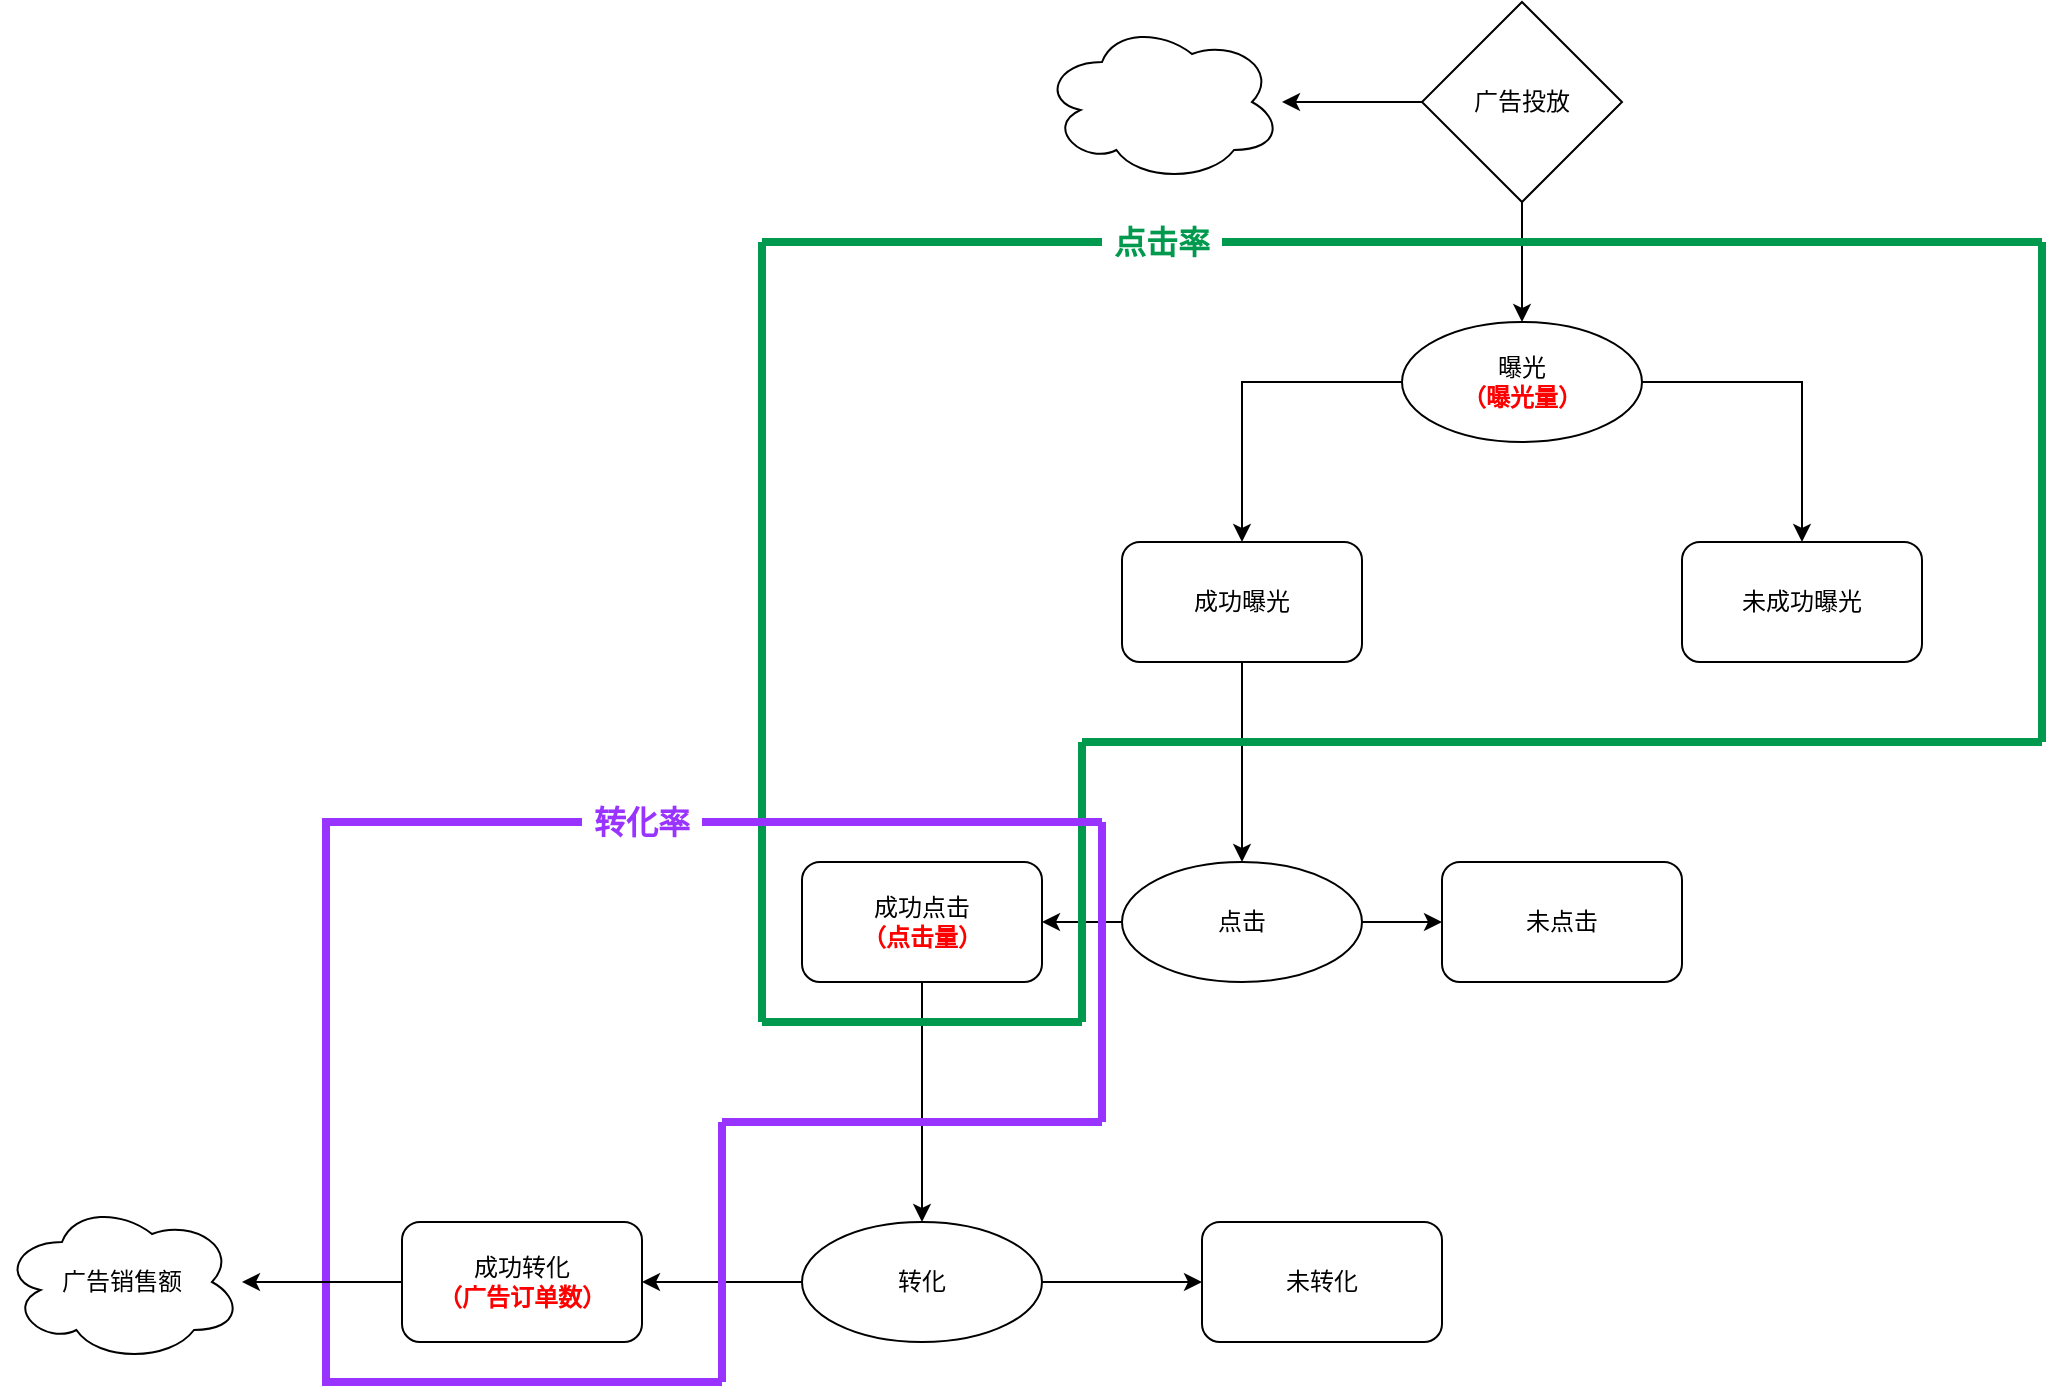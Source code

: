<mxfile version="15.2.9" type="github">
  <diagram id="wVl1Xk5N_F89rSZ8x50N" name="Page-1">
    <mxGraphModel dx="2249" dy="1931" grid="1" gridSize="10" guides="1" tooltips="1" connect="1" arrows="1" fold="1" page="1" pageScale="1" pageWidth="827" pageHeight="1169" math="0" shadow="0">
      <root>
        <mxCell id="0" />
        <mxCell id="1" parent="0" />
        <mxCell id="QavnCJLfeFvL9Ilh5AfC-46" value="" style="group" vertex="1" connectable="0" parent="1">
          <mxGeometry x="-500" y="-90" width="860" height="691" as="geometry" />
        </mxCell>
        <mxCell id="QavnCJLfeFvL9Ilh5AfC-20" value="成功转化&lt;br&gt;&lt;b&gt;&lt;font color=&quot;#ff0000&quot;&gt;（广告订单数）&lt;/font&gt;&lt;/b&gt;" style="whiteSpace=wrap;html=1;rounded=1;" vertex="1" parent="QavnCJLfeFvL9Ilh5AfC-46">
          <mxGeometry x="40" y="610" width="120" height="60" as="geometry" />
        </mxCell>
        <mxCell id="QavnCJLfeFvL9Ilh5AfC-21" value="" style="edgeStyle=orthogonalEdgeStyle;rounded=0;orthogonalLoop=1;jettySize=auto;html=1;" edge="1" parent="QavnCJLfeFvL9Ilh5AfC-46" source="QavnCJLfeFvL9Ilh5AfC-16" target="QavnCJLfeFvL9Ilh5AfC-20">
          <mxGeometry x="40" y="155" as="geometry" />
        </mxCell>
        <mxCell id="QavnCJLfeFvL9Ilh5AfC-2" value="曝光&lt;br&gt;&lt;b&gt;&lt;font color=&quot;#ff0000&quot;&gt;（曝光量）&lt;/font&gt;&lt;/b&gt;" style="ellipse;whiteSpace=wrap;html=1;rounded=1;" vertex="1" parent="QavnCJLfeFvL9Ilh5AfC-46">
          <mxGeometry x="540" y="160" width="120" height="60" as="geometry" />
        </mxCell>
        <mxCell id="QavnCJLfeFvL9Ilh5AfC-4" value="成功曝光" style="whiteSpace=wrap;html=1;rounded=1;" vertex="1" parent="QavnCJLfeFvL9Ilh5AfC-46">
          <mxGeometry x="400" y="270" width="120" height="60" as="geometry" />
        </mxCell>
        <mxCell id="QavnCJLfeFvL9Ilh5AfC-5" value="" style="edgeStyle=orthogonalEdgeStyle;rounded=0;orthogonalLoop=1;jettySize=auto;html=1;" edge="1" parent="QavnCJLfeFvL9Ilh5AfC-46" source="QavnCJLfeFvL9Ilh5AfC-2" target="QavnCJLfeFvL9Ilh5AfC-4">
          <mxGeometry x="240" y="40" as="geometry" />
        </mxCell>
        <mxCell id="QavnCJLfeFvL9Ilh5AfC-6" value="未成功曝光" style="whiteSpace=wrap;html=1;rounded=1;" vertex="1" parent="QavnCJLfeFvL9Ilh5AfC-46">
          <mxGeometry x="680" y="270" width="120" height="60" as="geometry" />
        </mxCell>
        <mxCell id="QavnCJLfeFvL9Ilh5AfC-7" value="" style="edgeStyle=orthogonalEdgeStyle;rounded=0;orthogonalLoop=1;jettySize=auto;html=1;" edge="1" parent="QavnCJLfeFvL9Ilh5AfC-46" source="QavnCJLfeFvL9Ilh5AfC-2" target="QavnCJLfeFvL9Ilh5AfC-6">
          <mxGeometry x="240" y="40" as="geometry" />
        </mxCell>
        <mxCell id="QavnCJLfeFvL9Ilh5AfC-8" value="点击" style="ellipse;whiteSpace=wrap;html=1;rounded=1;" vertex="1" parent="QavnCJLfeFvL9Ilh5AfC-46">
          <mxGeometry x="400" y="430" width="120" height="60" as="geometry" />
        </mxCell>
        <mxCell id="QavnCJLfeFvL9Ilh5AfC-9" value="" style="edgeStyle=orthogonalEdgeStyle;rounded=0;orthogonalLoop=1;jettySize=auto;html=1;" edge="1" parent="QavnCJLfeFvL9Ilh5AfC-46" source="QavnCJLfeFvL9Ilh5AfC-4" target="QavnCJLfeFvL9Ilh5AfC-8">
          <mxGeometry x="240" y="40" as="geometry" />
        </mxCell>
        <mxCell id="QavnCJLfeFvL9Ilh5AfC-10" value="成功点击&lt;br&gt;&lt;b&gt;&lt;font color=&quot;#ff0000&quot;&gt;（点击量）&lt;/font&gt;&lt;/b&gt;" style="rounded=1;whiteSpace=wrap;html=1;" vertex="1" parent="QavnCJLfeFvL9Ilh5AfC-46">
          <mxGeometry x="240" y="430" width="120" height="60" as="geometry" />
        </mxCell>
        <mxCell id="QavnCJLfeFvL9Ilh5AfC-11" value="" style="edgeStyle=orthogonalEdgeStyle;rounded=0;orthogonalLoop=1;jettySize=auto;html=1;" edge="1" parent="QavnCJLfeFvL9Ilh5AfC-46" source="QavnCJLfeFvL9Ilh5AfC-8" target="QavnCJLfeFvL9Ilh5AfC-10">
          <mxGeometry x="240" y="90" as="geometry" />
        </mxCell>
        <mxCell id="QavnCJLfeFvL9Ilh5AfC-14" value="未点击" style="whiteSpace=wrap;html=1;rounded=1;" vertex="1" parent="QavnCJLfeFvL9Ilh5AfC-46">
          <mxGeometry x="560" y="430" width="120" height="60" as="geometry" />
        </mxCell>
        <mxCell id="QavnCJLfeFvL9Ilh5AfC-15" value="" style="edgeStyle=orthogonalEdgeStyle;rounded=0;orthogonalLoop=1;jettySize=auto;html=1;" edge="1" parent="QavnCJLfeFvL9Ilh5AfC-46" source="QavnCJLfeFvL9Ilh5AfC-8" target="QavnCJLfeFvL9Ilh5AfC-14">
          <mxGeometry x="240" y="90" as="geometry" />
        </mxCell>
        <mxCell id="QavnCJLfeFvL9Ilh5AfC-16" value="转化" style="ellipse;whiteSpace=wrap;html=1;rounded=1;" vertex="1" parent="QavnCJLfeFvL9Ilh5AfC-46">
          <mxGeometry x="240" y="610" width="120" height="60" as="geometry" />
        </mxCell>
        <mxCell id="QavnCJLfeFvL9Ilh5AfC-17" value="" style="edgeStyle=orthogonalEdgeStyle;rounded=0;orthogonalLoop=1;jettySize=auto;html=1;" edge="1" parent="QavnCJLfeFvL9Ilh5AfC-46" source="QavnCJLfeFvL9Ilh5AfC-10" target="QavnCJLfeFvL9Ilh5AfC-16">
          <mxGeometry x="240" y="40" as="geometry" />
        </mxCell>
        <mxCell id="QavnCJLfeFvL9Ilh5AfC-19" value="广告投放" style="rhombus;whiteSpace=wrap;html=1;" vertex="1" parent="QavnCJLfeFvL9Ilh5AfC-46">
          <mxGeometry x="550" width="100" height="100" as="geometry" />
        </mxCell>
        <mxCell id="QavnCJLfeFvL9Ilh5AfC-3" value="" style="edgeStyle=orthogonalEdgeStyle;rounded=0;orthogonalLoop=1;jettySize=auto;html=1;exitX=0.5;exitY=1;exitDx=0;exitDy=0;" edge="1" parent="QavnCJLfeFvL9Ilh5AfC-46" source="QavnCJLfeFvL9Ilh5AfC-19" target="QavnCJLfeFvL9Ilh5AfC-2">
          <mxGeometry x="240" y="40" as="geometry">
            <mxPoint x="600" y="110" as="sourcePoint" />
          </mxGeometry>
        </mxCell>
        <mxCell id="QavnCJLfeFvL9Ilh5AfC-22" value="未转化" style="whiteSpace=wrap;html=1;rounded=1;" vertex="1" parent="QavnCJLfeFvL9Ilh5AfC-46">
          <mxGeometry x="440" y="610" width="120" height="60" as="geometry" />
        </mxCell>
        <mxCell id="QavnCJLfeFvL9Ilh5AfC-23" value="" style="edgeStyle=orthogonalEdgeStyle;rounded=0;orthogonalLoop=1;jettySize=auto;html=1;" edge="1" parent="QavnCJLfeFvL9Ilh5AfC-46" source="QavnCJLfeFvL9Ilh5AfC-16" target="QavnCJLfeFvL9Ilh5AfC-22">
          <mxGeometry x="240" y="155" as="geometry" />
        </mxCell>
        <mxCell id="QavnCJLfeFvL9Ilh5AfC-32" value="点击率" style="text;html=1;strokeColor=none;fillColor=none;align=center;verticalAlign=middle;whiteSpace=wrap;rounded=0;strokeWidth=1;fontColor=#00994D;fontStyle=1;fontSize=16;" vertex="1" parent="QavnCJLfeFvL9Ilh5AfC-46">
          <mxGeometry x="390" y="110" width="60" height="20" as="geometry" />
        </mxCell>
        <mxCell id="QavnCJLfeFvL9Ilh5AfC-37" value="" style="group" vertex="1" connectable="0" parent="QavnCJLfeFvL9Ilh5AfC-46">
          <mxGeometry x="220" y="120" width="640" height="390" as="geometry" />
        </mxCell>
        <mxCell id="QavnCJLfeFvL9Ilh5AfC-26" value="" style="endArrow=none;html=1;strokeColor=#00994D;strokeWidth=4;" edge="1" parent="QavnCJLfeFvL9Ilh5AfC-37">
          <mxGeometry width="50" height="50" as="geometry">
            <mxPoint y="390" as="sourcePoint" />
            <mxPoint as="targetPoint" />
          </mxGeometry>
        </mxCell>
        <mxCell id="QavnCJLfeFvL9Ilh5AfC-27" value="" style="endArrow=none;html=1;strokeColor=#00994D;strokeWidth=4;" edge="1" parent="QavnCJLfeFvL9Ilh5AfC-37">
          <mxGeometry width="50" height="50" as="geometry">
            <mxPoint y="390" as="sourcePoint" />
            <mxPoint x="160" y="390" as="targetPoint" />
          </mxGeometry>
        </mxCell>
        <mxCell id="QavnCJLfeFvL9Ilh5AfC-28" value="" style="endArrow=none;html=1;strokeColor=#00994D;strokeWidth=4;" edge="1" parent="QavnCJLfeFvL9Ilh5AfC-37">
          <mxGeometry width="50" height="50" as="geometry">
            <mxPoint x="160" y="390" as="sourcePoint" />
            <mxPoint x="160" y="250" as="targetPoint" />
          </mxGeometry>
        </mxCell>
        <mxCell id="QavnCJLfeFvL9Ilh5AfC-29" value="" style="endArrow=none;html=1;startArrow=none;strokeColor=#00994D;strokeWidth=4;" edge="1" parent="QavnCJLfeFvL9Ilh5AfC-37" source="QavnCJLfeFvL9Ilh5AfC-32">
          <mxGeometry width="50" height="50" as="geometry">
            <mxPoint as="sourcePoint" />
            <mxPoint x="640" as="targetPoint" />
          </mxGeometry>
        </mxCell>
        <mxCell id="QavnCJLfeFvL9Ilh5AfC-30" value="" style="endArrow=none;html=1;strokeColor=#00994D;strokeWidth=4;" edge="1" parent="QavnCJLfeFvL9Ilh5AfC-37">
          <mxGeometry width="50" height="50" as="geometry">
            <mxPoint x="160" y="250" as="sourcePoint" />
            <mxPoint x="640" y="250" as="targetPoint" />
          </mxGeometry>
        </mxCell>
        <mxCell id="QavnCJLfeFvL9Ilh5AfC-31" value="" style="endArrow=none;html=1;strokeColor=#00994D;strokeWidth=4;" edge="1" parent="QavnCJLfeFvL9Ilh5AfC-37">
          <mxGeometry width="50" height="50" as="geometry">
            <mxPoint x="640" y="250" as="sourcePoint" />
            <mxPoint x="640" as="targetPoint" />
          </mxGeometry>
        </mxCell>
        <mxCell id="QavnCJLfeFvL9Ilh5AfC-33" value="" style="endArrow=none;html=1;strokeColor=#00994D;strokeWidth=4;" edge="1" parent="QavnCJLfeFvL9Ilh5AfC-37" target="QavnCJLfeFvL9Ilh5AfC-32">
          <mxGeometry width="50" height="50" as="geometry">
            <mxPoint as="sourcePoint" />
            <mxPoint x="640" as="targetPoint" />
          </mxGeometry>
        </mxCell>
        <mxCell id="QavnCJLfeFvL9Ilh5AfC-44" value="" style="endArrow=none;html=1;fontSize=16;fontColor=#B266FF;strokeColor=#9933FF;strokeWidth=4;" edge="1" parent="QavnCJLfeFvL9Ilh5AfC-37">
          <mxGeometry width="50" height="50" relative="1" as="geometry">
            <mxPoint x="-30" y="290" as="sourcePoint" />
            <mxPoint x="170" y="290" as="targetPoint" />
          </mxGeometry>
        </mxCell>
        <mxCell id="QavnCJLfeFvL9Ilh5AfC-38" value="" style="endArrow=none;html=1;fontSize=16;fontColor=#B266FF;strokeColor=#9933FF;strokeWidth=4;" edge="1" parent="QavnCJLfeFvL9Ilh5AfC-46">
          <mxGeometry width="50" height="50" relative="1" as="geometry">
            <mxPoint x="2" y="691" as="sourcePoint" />
            <mxPoint x="2" y="410" as="targetPoint" />
          </mxGeometry>
        </mxCell>
        <mxCell id="QavnCJLfeFvL9Ilh5AfC-39" value="" style="endArrow=none;html=1;fontSize=16;fontColor=#B266FF;strokeColor=#9933FF;strokeWidth=4;entryX=0;entryY=0.5;entryDx=0;entryDy=0;" edge="1" parent="QavnCJLfeFvL9Ilh5AfC-46" target="QavnCJLfeFvL9Ilh5AfC-45">
          <mxGeometry width="50" height="50" relative="1" as="geometry">
            <mxPoint y="410" as="sourcePoint" />
            <mxPoint x="140" y="410" as="targetPoint" />
          </mxGeometry>
        </mxCell>
        <mxCell id="QavnCJLfeFvL9Ilh5AfC-40" value="" style="endArrow=none;html=1;fontSize=16;fontColor=#B266FF;strokeColor=#9933FF;strokeWidth=4;" edge="1" parent="QavnCJLfeFvL9Ilh5AfC-46">
          <mxGeometry width="50" height="50" relative="1" as="geometry">
            <mxPoint y="690" as="sourcePoint" />
            <mxPoint x="200" y="690" as="targetPoint" />
          </mxGeometry>
        </mxCell>
        <mxCell id="QavnCJLfeFvL9Ilh5AfC-41" value="" style="endArrow=none;html=1;fontSize=16;fontColor=#B266FF;strokeColor=#9933FF;strokeWidth=4;" edge="1" parent="QavnCJLfeFvL9Ilh5AfC-46">
          <mxGeometry width="50" height="50" relative="1" as="geometry">
            <mxPoint x="200" y="560" as="sourcePoint" />
            <mxPoint x="200" y="690" as="targetPoint" />
          </mxGeometry>
        </mxCell>
        <mxCell id="QavnCJLfeFvL9Ilh5AfC-42" value="" style="endArrow=none;html=1;fontSize=16;fontColor=#B266FF;strokeColor=#9933FF;strokeWidth=4;" edge="1" parent="QavnCJLfeFvL9Ilh5AfC-46">
          <mxGeometry width="50" height="50" relative="1" as="geometry">
            <mxPoint x="200" y="560" as="sourcePoint" />
            <mxPoint x="390" y="560" as="targetPoint" />
          </mxGeometry>
        </mxCell>
        <mxCell id="QavnCJLfeFvL9Ilh5AfC-43" value="" style="endArrow=none;html=1;fontSize=16;fontColor=#B266FF;strokeColor=#9933FF;strokeWidth=4;" edge="1" parent="QavnCJLfeFvL9Ilh5AfC-46">
          <mxGeometry width="50" height="50" relative="1" as="geometry">
            <mxPoint x="390" y="560" as="sourcePoint" />
            <mxPoint x="390" y="410" as="targetPoint" />
          </mxGeometry>
        </mxCell>
        <mxCell id="QavnCJLfeFvL9Ilh5AfC-45" value="转化率" style="text;html=1;strokeColor=none;fillColor=none;align=center;verticalAlign=middle;whiteSpace=wrap;rounded=0;strokeWidth=1;fontColor=#9933FF;fontStyle=1;fontSize=16;" vertex="1" parent="QavnCJLfeFvL9Ilh5AfC-46">
          <mxGeometry x="130" y="400" width="60" height="20" as="geometry" />
        </mxCell>
        <mxCell id="QavnCJLfeFvL9Ilh5AfC-47" value="广告销售额" style="ellipse;shape=cloud;whiteSpace=wrap;html=1;rounded=1;" vertex="1" parent="1">
          <mxGeometry x="-660" y="510" width="120" height="80" as="geometry" />
        </mxCell>
        <mxCell id="QavnCJLfeFvL9Ilh5AfC-48" value="" style="edgeStyle=orthogonalEdgeStyle;rounded=0;orthogonalLoop=1;jettySize=auto;html=1;fontSize=16;fontColor=none;strokeColor=default;strokeWidth=1;noLabel=1;" edge="1" parent="1" source="QavnCJLfeFvL9Ilh5AfC-20" target="QavnCJLfeFvL9Ilh5AfC-47">
          <mxGeometry relative="1" as="geometry" />
        </mxCell>
        <mxCell id="QavnCJLfeFvL9Ilh5AfC-49" value="" style="ellipse;shape=cloud;whiteSpace=wrap;html=1;" vertex="1" parent="1">
          <mxGeometry x="-140" y="-80" width="120" height="80" as="geometry" />
        </mxCell>
        <mxCell id="QavnCJLfeFvL9Ilh5AfC-50" value="" style="edgeStyle=orthogonalEdgeStyle;rounded=0;orthogonalLoop=1;jettySize=auto;html=1;fontSize=16;fontColor=none;strokeColor=default;strokeWidth=1;" edge="1" parent="1" source="QavnCJLfeFvL9Ilh5AfC-19" target="QavnCJLfeFvL9Ilh5AfC-49">
          <mxGeometry relative="1" as="geometry" />
        </mxCell>
      </root>
    </mxGraphModel>
  </diagram>
</mxfile>
